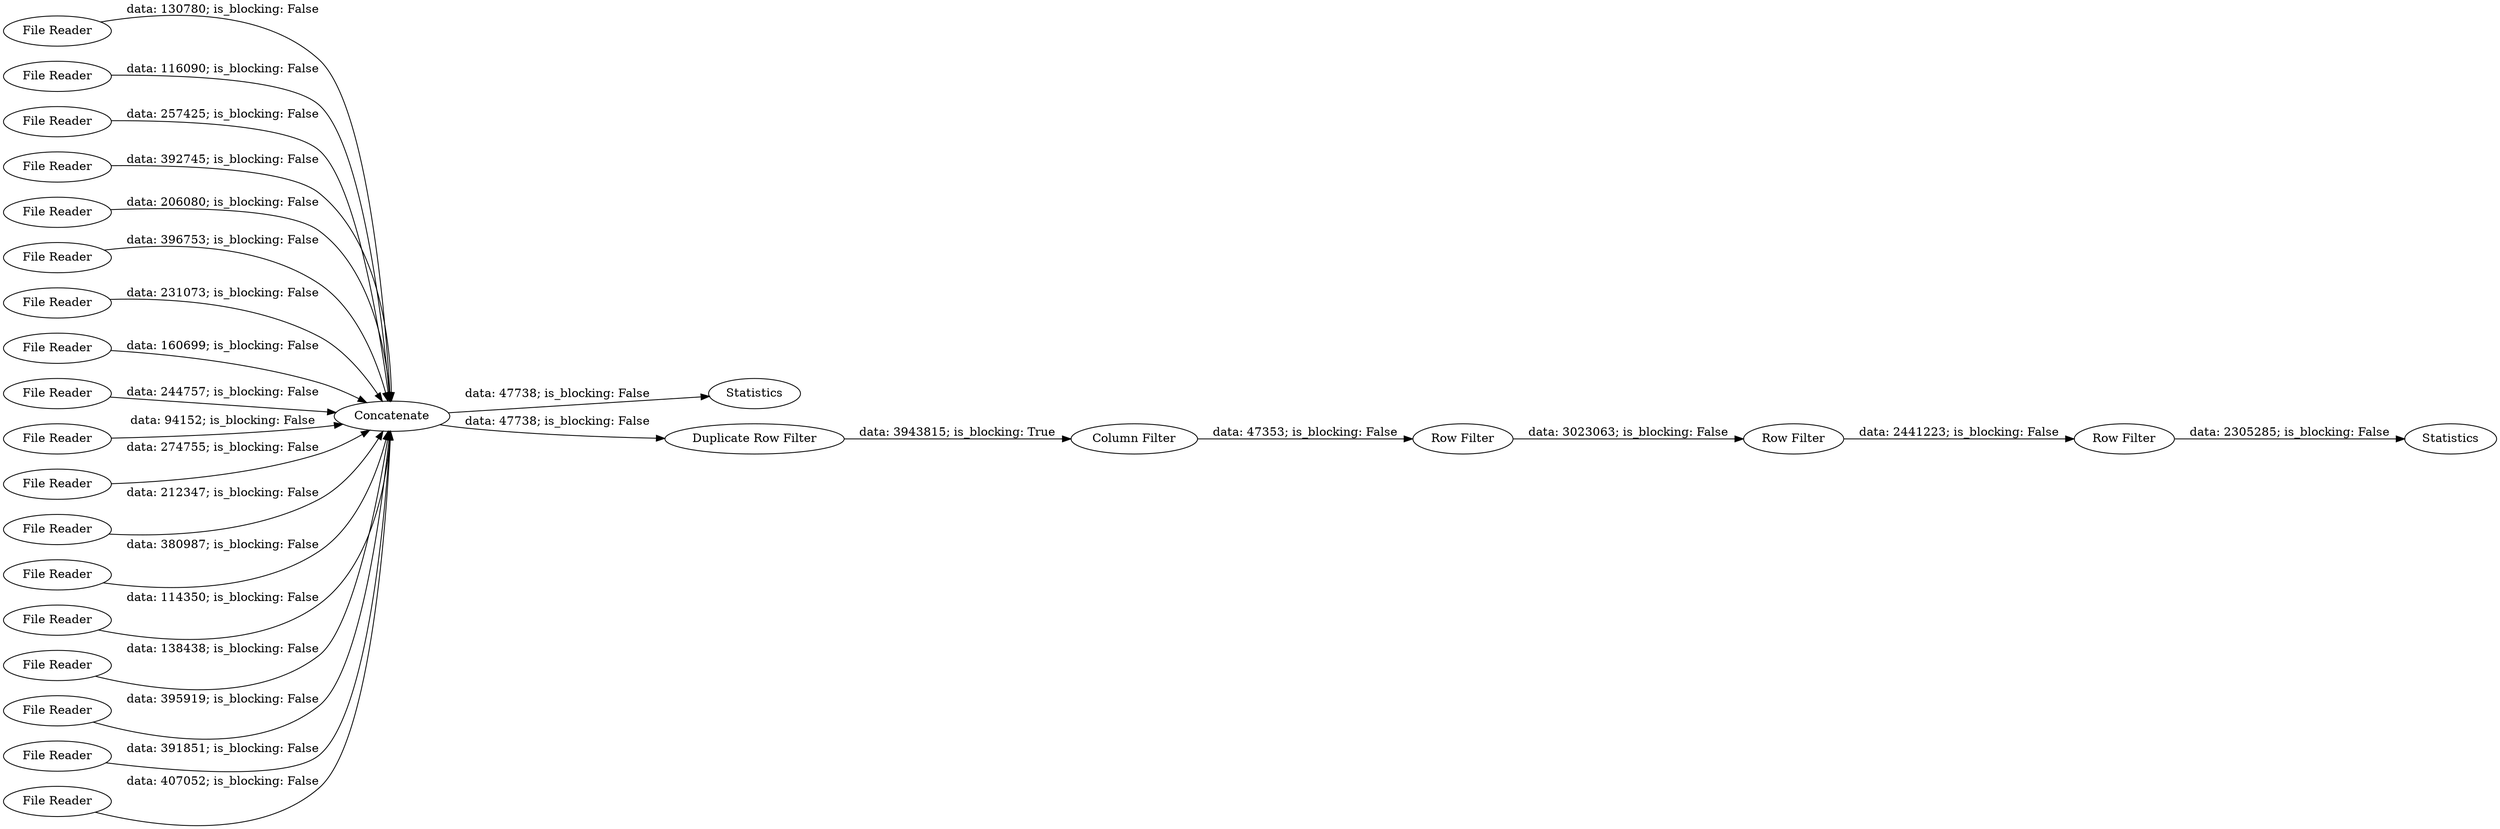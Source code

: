 digraph {
	"-1094552519763098003_46" [label="Row Filter"]
	"-1094552519763098003_44" [label="Row Filter"]
	"-1094552519763098003_26" [label="File Reader"]
	"-1094552519763098003_23" [label="File Reader"]
	"-1094552519763098003_43" [label=Statistics]
	"-1094552519763098003_34" [label="File Reader"]
	"-1094552519763098003_32" [label="File Reader"]
	"-1094552519763098003_20" [label="File Reader"]
	"-1094552519763098003_37" [label="File Reader"]
	"-1094552519763098003_29" [label="File Reader"]
	"-1094552519763098003_28" [label="File Reader"]
	"-1094552519763098003_25" [label="File Reader"]
	"-1094552519763098003_24" [label="File Reader"]
	"-1094552519763098003_39" [label=Concatenate]
	"-1094552519763098003_22" [label="File Reader"]
	"-1094552519763098003_21" [label="File Reader"]
	"-1094552519763098003_40" [label=Statistics]
	"-1094552519763098003_36" [label="File Reader"]
	"-1094552519763098003_35" [label="File Reader"]
	"-1094552519763098003_41" [label="Duplicate Row Filter"]
	"-1094552519763098003_42" [label="Column Filter"]
	"-1094552519763098003_45" [label="Row Filter"]
	"-1094552519763098003_27" [label="File Reader"]
	"-1094552519763098003_31" [label="File Reader"]
	"-1094552519763098003_30" [label="File Reader"]
	"-1094552519763098003_33" [label="File Reader"]
	"-1094552519763098003_32" -> "-1094552519763098003_39" [label="data: 392745; is_blocking: False"]
	"-1094552519763098003_22" -> "-1094552519763098003_39" [label="data: 274755; is_blocking: False"]
	"-1094552519763098003_33" -> "-1094552519763098003_39" [label="data: 407052; is_blocking: False"]
	"-1094552519763098003_36" -> "-1094552519763098003_39" [label="data: 380987; is_blocking: False"]
	"-1094552519763098003_34" -> "-1094552519763098003_39" [label="data: 257425; is_blocking: False"]
	"-1094552519763098003_37" -> "-1094552519763098003_39" [label="data: 396753; is_blocking: False"]
	"-1094552519763098003_26" -> "-1094552519763098003_39" [label="data: 130780; is_blocking: False"]
	"-1094552519763098003_27" -> "-1094552519763098003_39" [label="data: 138438; is_blocking: False"]
	"-1094552519763098003_21" -> "-1094552519763098003_39" [label="data: 212347; is_blocking: False"]
	"-1094552519763098003_46" -> "-1094552519763098003_44" [label="data: 3023063; is_blocking: False"]
	"-1094552519763098003_44" -> "-1094552519763098003_45" [label="data: 2441223; is_blocking: False"]
	"-1094552519763098003_42" -> "-1094552519763098003_46" [label="data: 47353; is_blocking: False"]
	"-1094552519763098003_31" -> "-1094552519763098003_39" [label="data: 395919; is_blocking: False"]
	"-1094552519763098003_20" -> "-1094552519763098003_39" [label="data: 206080; is_blocking: False"]
	"-1094552519763098003_45" -> "-1094552519763098003_43" [label="data: 2305285; is_blocking: False"]
	"-1094552519763098003_23" -> "-1094552519763098003_39" [label="data: 116090; is_blocking: False"]
	"-1094552519763098003_25" -> "-1094552519763098003_39" [label="data: 244757; is_blocking: False"]
	"-1094552519763098003_28" -> "-1094552519763098003_39" [label="data: 160699; is_blocking: False"]
	"-1094552519763098003_39" -> "-1094552519763098003_40" [label="data: 47738; is_blocking: False"]
	"-1094552519763098003_24" -> "-1094552519763098003_39" [label="data: 94152; is_blocking: False"]
	"-1094552519763098003_30" -> "-1094552519763098003_39" [label="data: 391851; is_blocking: False"]
	"-1094552519763098003_29" -> "-1094552519763098003_39" [label="data: 231073; is_blocking: False"]
	"-1094552519763098003_41" -> "-1094552519763098003_42" [label="data: 3943815; is_blocking: True"]
	"-1094552519763098003_35" -> "-1094552519763098003_39" [label="data: 114350; is_blocking: False"]
	"-1094552519763098003_39" -> "-1094552519763098003_41" [label="data: 47738; is_blocking: False"]
	rankdir=LR
}
